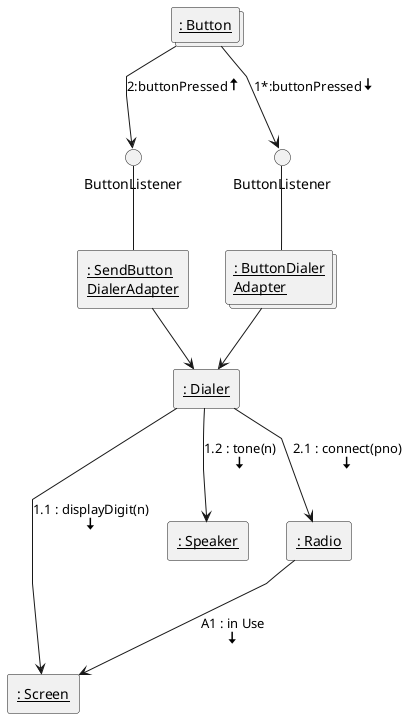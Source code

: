 @startuml Figure_2.10

skinparam Linetype polyline
'skinparam Linetype ortho

collections "<u>: Button</u>" as Button
collections "<u>: ButtonDialer</u>\n<u>Adapter</u>" as ButtonDialerAdapter
rectangle   "<u>: SendButton</u>\n<u>DialerAdapter</u>" as SendButtonDialerAdapter
rectangle   "<u>: Dialer</u>" as Dialer
rectangle   "<u>: Screen</u>" as Screen
rectangle   "<u>: Speaker</u>" as Speaker
rectangle   "<u>: Radio</u>" as Radio

circle "ButtonListener" as ButtonListener0
circle "ButtonListener" as ButtonListener1
ButtonListener0 -d- SendButtonDialerAdapter
ButtonListener1 -d- ButtonDialerAdapter

Button --> ButtonListener0 : 2:buttonPressed<size:18><&arrow-top></size>
Button --> ButtonListener1 : 1*:buttonPressed<size:18><&arrow-bottom></size>

SendButtonDialerAdapter --> Dialer
ButtonDialerAdapter     --> Dialer

Dialer --> Screen  : "1.1 : displayDigit(n)\n<size:18><&arrow-bottom></size>\n\n\n"
Dialer --> Speaker : "1.2 : tone(n)\n<size:18><&arrow-bottom></size>"
Dialer --> Radio   : "2.1 : connect(pno)\n<size:18><&arrow-bottom></size>"
Radio  --> Screen  : "A1 : in Use\n<size:18><&arrow-bottom></size>"
@enduml
